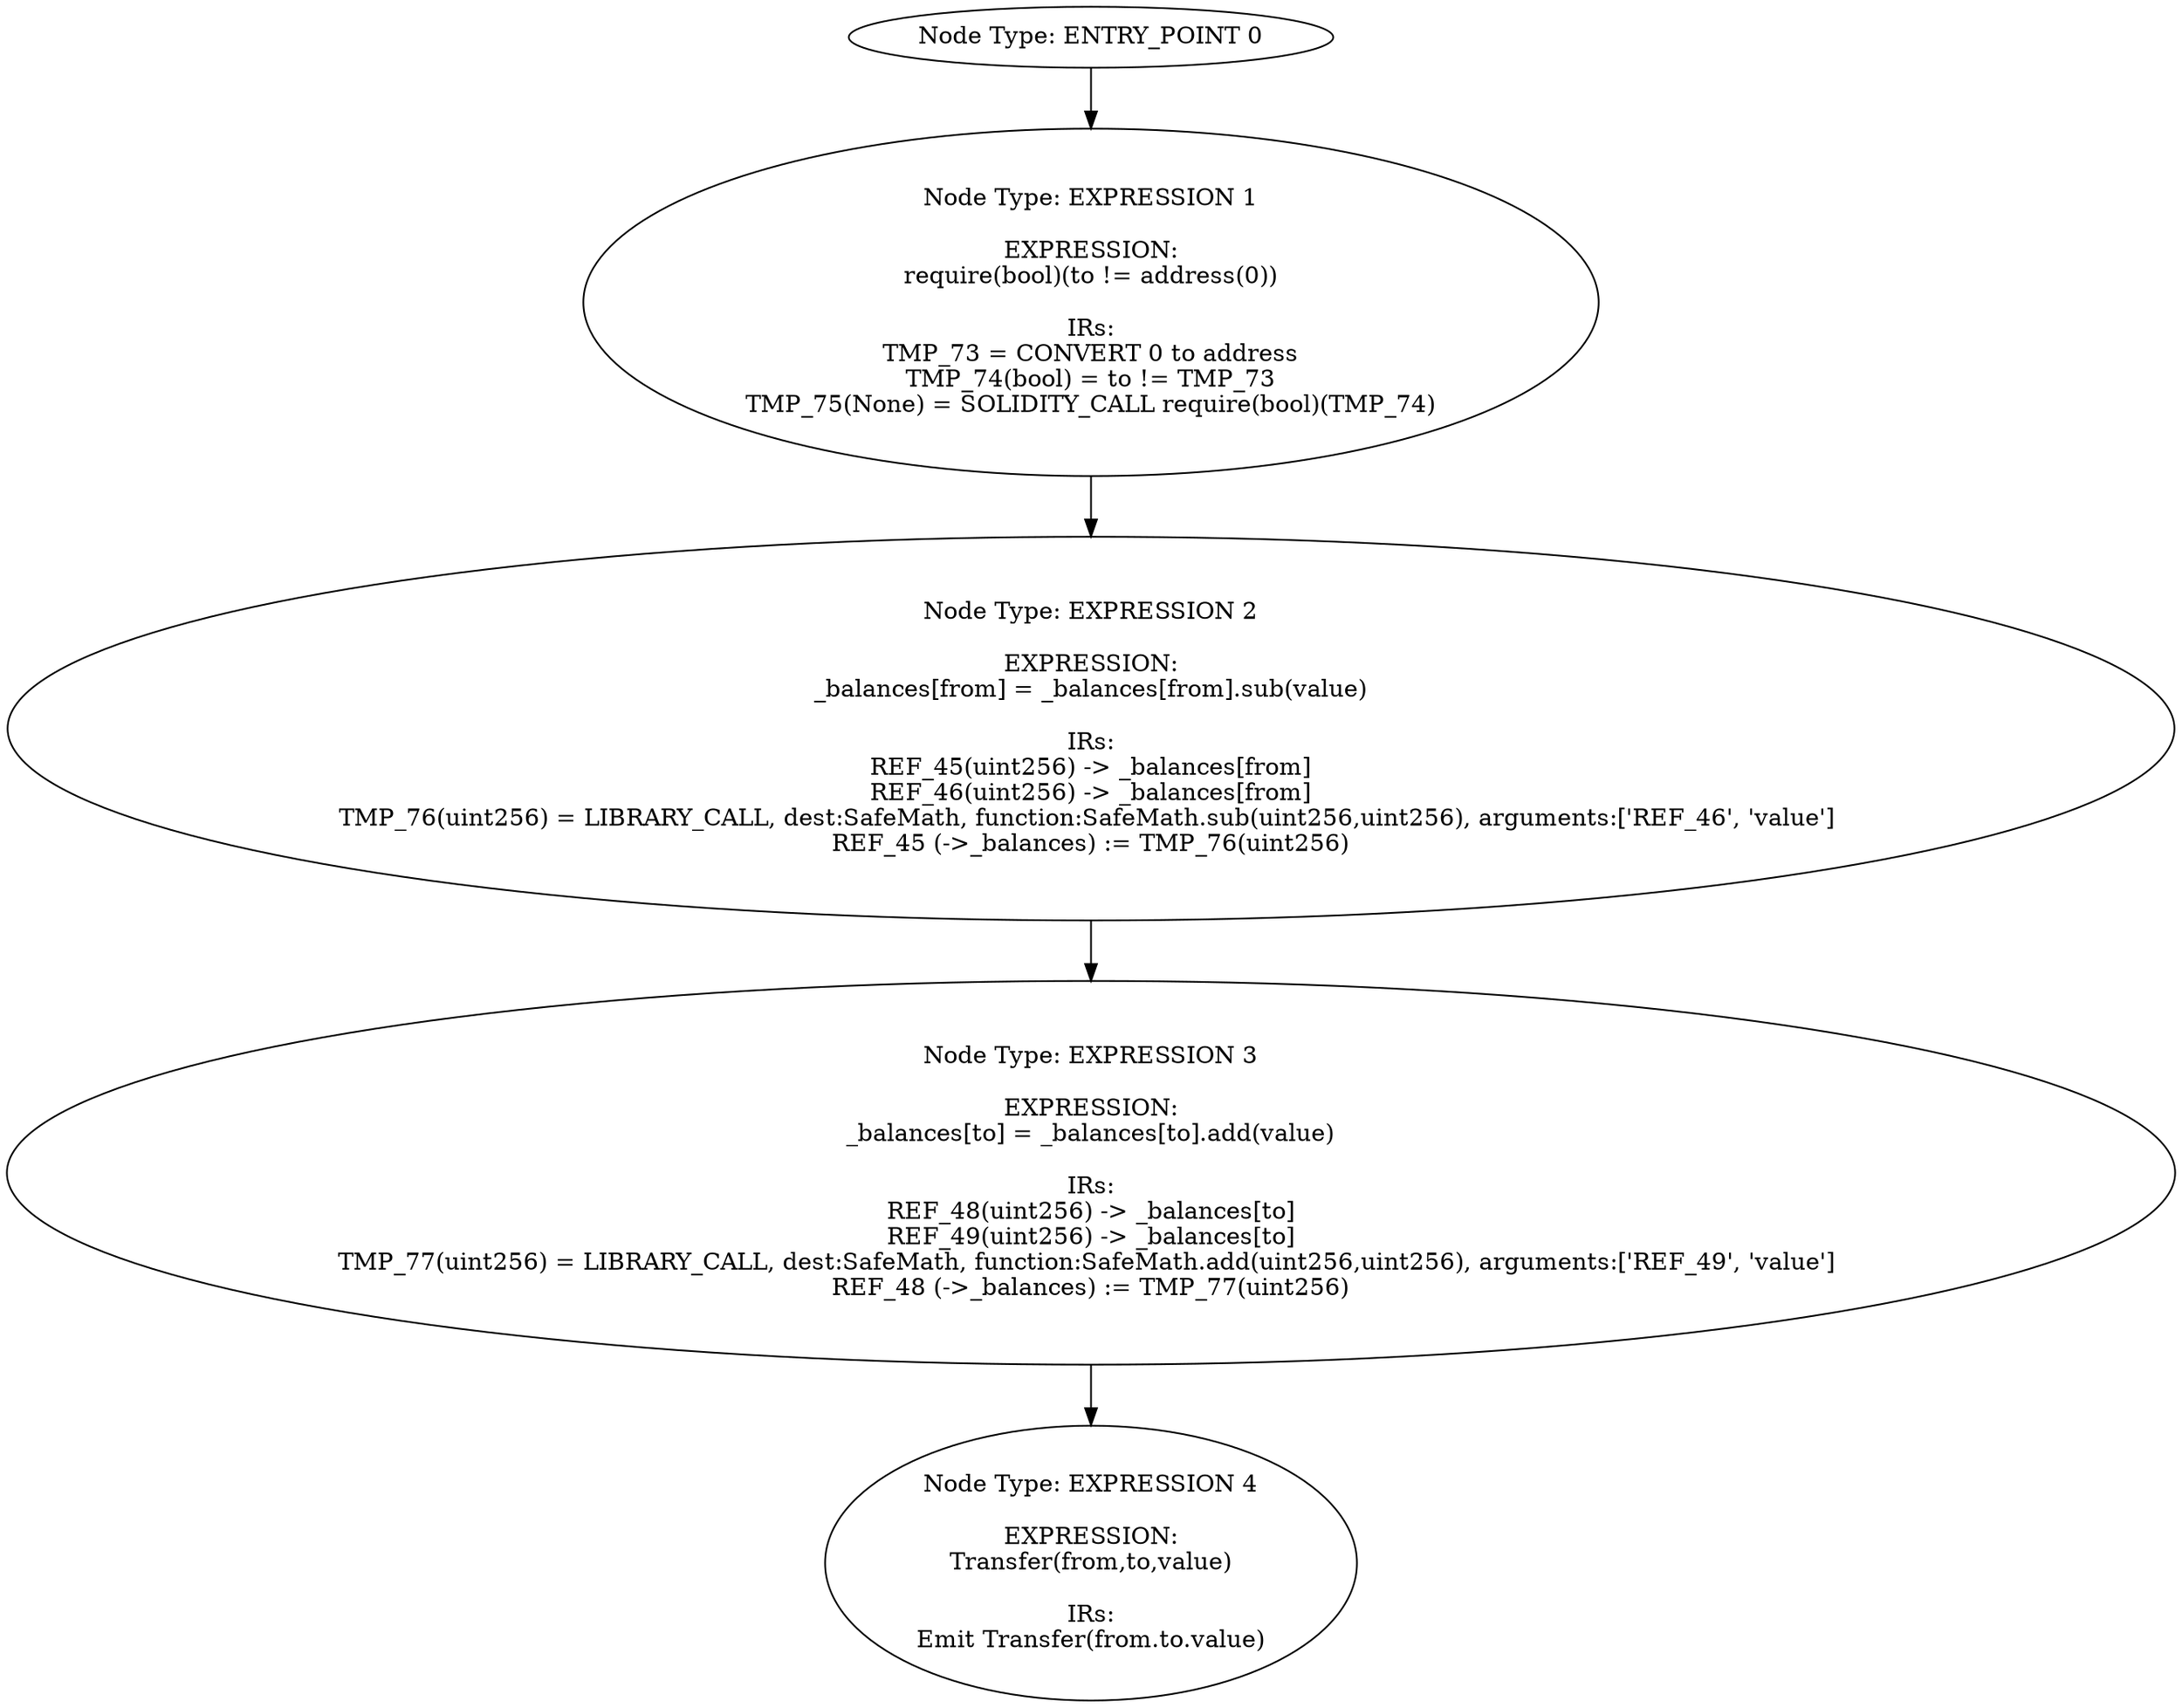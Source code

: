 digraph{
0[label="Node Type: ENTRY_POINT 0
"];
0->1;
1[label="Node Type: EXPRESSION 1

EXPRESSION:
require(bool)(to != address(0))

IRs:
TMP_73 = CONVERT 0 to address
TMP_74(bool) = to != TMP_73
TMP_75(None) = SOLIDITY_CALL require(bool)(TMP_74)"];
1->2;
2[label="Node Type: EXPRESSION 2

EXPRESSION:
_balances[from] = _balances[from].sub(value)

IRs:
REF_45(uint256) -> _balances[from]
REF_46(uint256) -> _balances[from]
TMP_76(uint256) = LIBRARY_CALL, dest:SafeMath, function:SafeMath.sub(uint256,uint256), arguments:['REF_46', 'value'] 
REF_45 (->_balances) := TMP_76(uint256)"];
2->3;
3[label="Node Type: EXPRESSION 3

EXPRESSION:
_balances[to] = _balances[to].add(value)

IRs:
REF_48(uint256) -> _balances[to]
REF_49(uint256) -> _balances[to]
TMP_77(uint256) = LIBRARY_CALL, dest:SafeMath, function:SafeMath.add(uint256,uint256), arguments:['REF_49', 'value'] 
REF_48 (->_balances) := TMP_77(uint256)"];
3->4;
4[label="Node Type: EXPRESSION 4

EXPRESSION:
Transfer(from,to,value)

IRs:
Emit Transfer(from.to.value)"];
}
